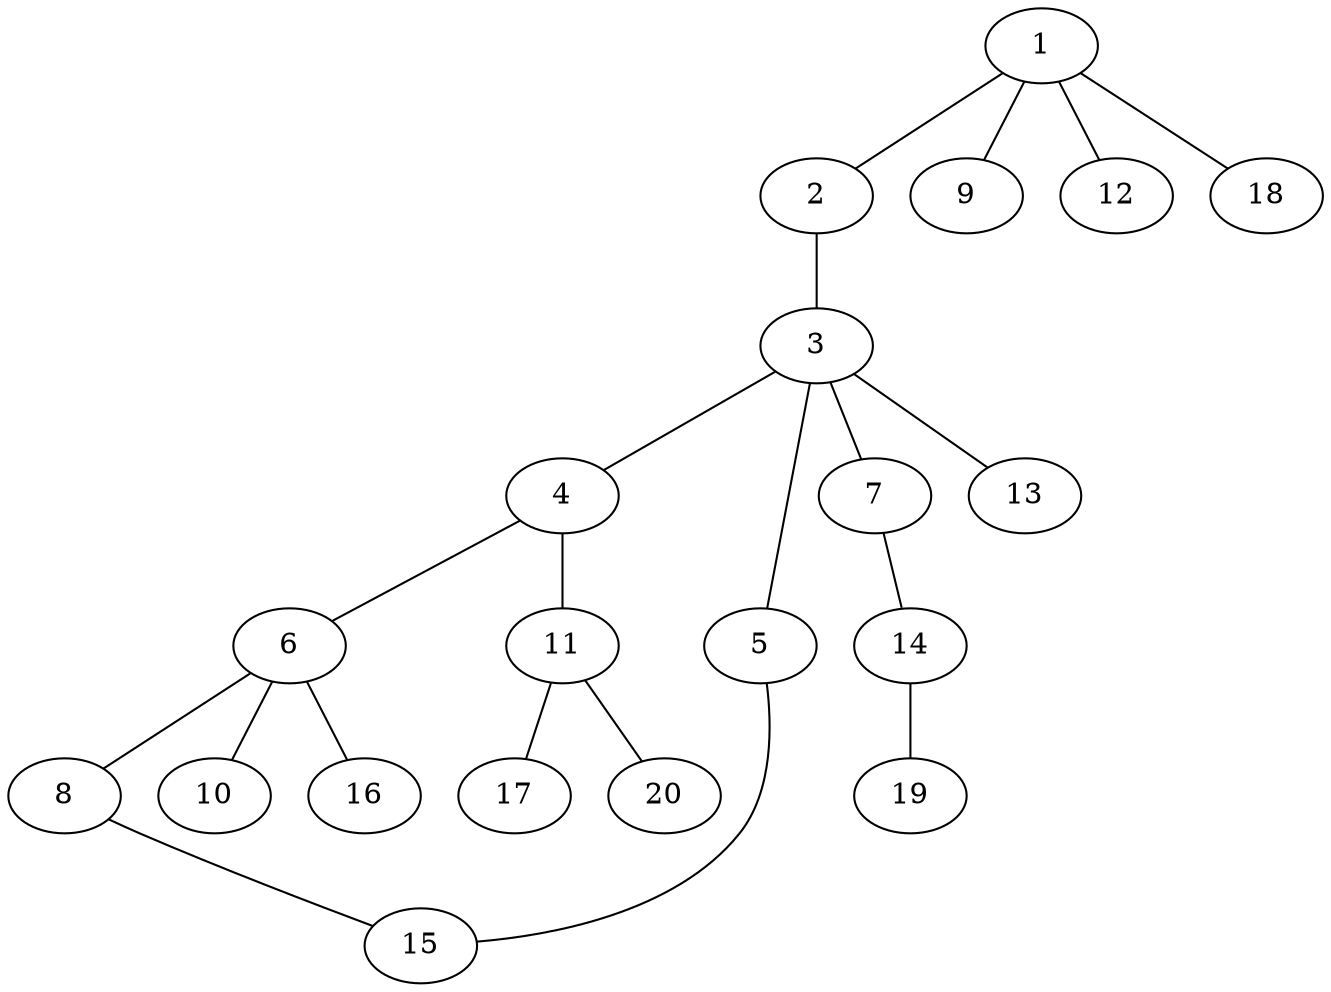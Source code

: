 graph graphname {1--2
1--9
1--12
1--18
2--3
3--4
3--5
3--7
3--13
4--6
4--11
5--15
6--8
6--10
6--16
7--14
8--15
11--17
11--20
14--19
}